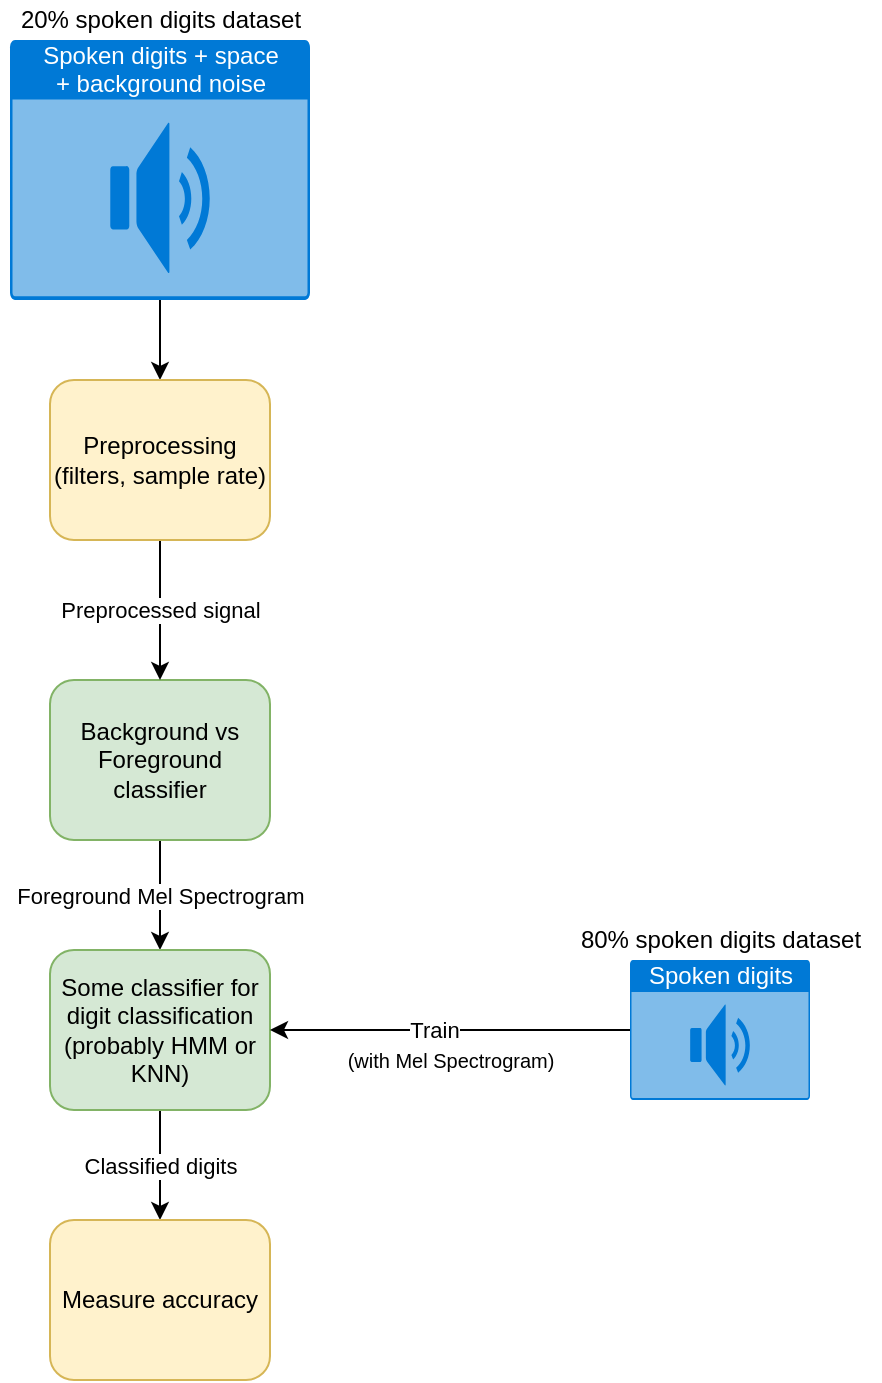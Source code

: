<mxfile>
    <diagram id="d9GXOmLdC2NPShglwzjh" name="Page-1">
        <mxGraphModel dx="1161" dy="771" grid="1" gridSize="10" guides="1" tooltips="1" connect="1" arrows="1" fold="1" page="1" pageScale="1" pageWidth="850" pageHeight="1100" background="#ffffff" math="0" shadow="0">
            <root>
                <mxCell id="0"/>
                <mxCell id="1" parent="0"/>
                <mxCell id="kt_7THOywHMBP3y1z7LV-13" style="edgeStyle=orthogonalEdgeStyle;rounded=0;orthogonalLoop=1;jettySize=auto;html=1;entryX=0.5;entryY=0;entryDx=0;entryDy=0;strokeColor=#000000;" parent="1" source="kt_7THOywHMBP3y1z7LV-1" target="kt_7THOywHMBP3y1z7LV-12" edge="1">
                    <mxGeometry relative="1" as="geometry"/>
                </mxCell>
                <mxCell id="kt_7THOywHMBP3y1z7LV-1" value="&lt;div&gt;Spoken digits + space&lt;/div&gt;&lt;div&gt; + background noise&lt;/div&gt;" style="html=1;strokeColor=none;fillColor=#0079D6;labelPosition=center;verticalLabelPosition=middle;verticalAlign=top;align=center;fontSize=12;outlineConnect=0;spacingTop=-6;fontColor=#FFFFFF;sketch=0;shape=mxgraph.sitemap.audio;" parent="1" vertex="1">
                    <mxGeometry x="220" y="110" width="150" height="130" as="geometry"/>
                </mxCell>
                <mxCell id="kt_7THOywHMBP3y1z7LV-17" value="&lt;font color=&quot;#000000&quot; style=&quot;background-color: rgb(255 , 255 , 255)&quot;&gt;Foreground Mel Spectrogram&lt;/font&gt;" style="edgeStyle=orthogonalEdgeStyle;rounded=0;orthogonalLoop=1;jettySize=auto;html=1;strokeColor=#000000;" parent="1" source="kt_7THOywHMBP3y1z7LV-3" target="kt_7THOywHMBP3y1z7LV-6" edge="1">
                    <mxGeometry relative="1" as="geometry"/>
                </mxCell>
                <mxCell id="kt_7THOywHMBP3y1z7LV-3" value="&lt;font color=&quot;#000000&quot;&gt;Background vs Foreground classifier&lt;/font&gt;" style="rounded=1;whiteSpace=wrap;html=1;fillColor=#d5e8d4;strokeColor=#82b366;" parent="1" vertex="1">
                    <mxGeometry x="240" y="430" width="110" height="80" as="geometry"/>
                </mxCell>
                <mxCell id="kt_7THOywHMBP3y1z7LV-5" value="&lt;font color=&quot;#000000&quot;&gt;20% spoken digits dataset&lt;/font&gt;" style="text;html=1;align=center;verticalAlign=middle;resizable=0;points=[];autosize=1;strokeColor=none;fillColor=none;" parent="1" vertex="1">
                    <mxGeometry x="215" y="90" width="160" height="20" as="geometry"/>
                </mxCell>
                <mxCell id="kt_7THOywHMBP3y1z7LV-18" value="&lt;font color=&quot;#000000&quot; style=&quot;background-color: rgb(255 , 255 , 255)&quot;&gt;Classified digits&lt;/font&gt;" style="edgeStyle=orthogonalEdgeStyle;rounded=0;orthogonalLoop=1;jettySize=auto;html=1;strokeColor=#000000;" parent="1" source="kt_7THOywHMBP3y1z7LV-6" target="kt_7THOywHMBP3y1z7LV-15" edge="1">
                    <mxGeometry relative="1" as="geometry">
                        <Array as="points">
                            <mxPoint x="295" y="675"/>
                            <mxPoint x="295" y="675"/>
                        </Array>
                    </mxGeometry>
                </mxCell>
                <mxCell id="kt_7THOywHMBP3y1z7LV-6" value="&lt;font color=&quot;#000000&quot;&gt;Some classifier for digit classification (probably HMM or KNN)&lt;/font&gt;" style="rounded=1;whiteSpace=wrap;html=1;fillColor=#d5e8d4;strokeColor=#82b366;" parent="1" vertex="1">
                    <mxGeometry x="240" y="565" width="110" height="80" as="geometry"/>
                </mxCell>
                <mxCell id="kt_7THOywHMBP3y1z7LV-10" style="edgeStyle=orthogonalEdgeStyle;rounded=0;orthogonalLoop=1;jettySize=auto;html=1;entryX=1;entryY=0.5;entryDx=0;entryDy=0;strokeColor=#000000;" parent="1" source="kt_7THOywHMBP3y1z7LV-8" target="kt_7THOywHMBP3y1z7LV-6" edge="1">
                    <mxGeometry relative="1" as="geometry"/>
                </mxCell>
                <mxCell id="kt_7THOywHMBP3y1z7LV-11" value="Train" style="edgeLabel;html=1;align=center;verticalAlign=middle;resizable=0;points=[];fontColor=#000000;labelBackgroundColor=#FFFFFF;" parent="kt_7THOywHMBP3y1z7LV-10" vertex="1" connectable="0">
                    <mxGeometry x="0.289" relative="1" as="geometry">
                        <mxPoint x="18" as="offset"/>
                    </mxGeometry>
                </mxCell>
                <mxCell id="kt_7THOywHMBP3y1z7LV-8" value="&lt;div&gt;Spoken digits&lt;/div&gt;" style="html=1;strokeColor=none;fillColor=#0079D6;labelPosition=center;verticalLabelPosition=middle;verticalAlign=top;align=center;fontSize=12;outlineConnect=0;spacingTop=-6;fontColor=#FFFFFF;sketch=0;shape=mxgraph.sitemap.audio;" parent="1" vertex="1">
                    <mxGeometry x="530" y="570" width="90" height="70" as="geometry"/>
                </mxCell>
                <mxCell id="kt_7THOywHMBP3y1z7LV-9" value="&lt;font color=&quot;#000000&quot;&gt;80% spoken digits dataset&lt;/font&gt;" style="text;html=1;align=center;verticalAlign=middle;resizable=0;points=[];autosize=1;strokeColor=none;fillColor=none;" parent="1" vertex="1">
                    <mxGeometry x="495" y="550" width="160" height="20" as="geometry"/>
                </mxCell>
                <mxCell id="kt_7THOywHMBP3y1z7LV-14" value="&lt;font color=&quot;#000000&quot; style=&quot;background-color: rgb(255 , 255 , 255)&quot;&gt;Preprocessed signal&lt;/font&gt;" style="edgeStyle=orthogonalEdgeStyle;rounded=0;orthogonalLoop=1;jettySize=auto;html=1;strokeColor=#000000;" parent="1" source="kt_7THOywHMBP3y1z7LV-12" target="kt_7THOywHMBP3y1z7LV-3" edge="1">
                    <mxGeometry relative="1" as="geometry"/>
                </mxCell>
                <mxCell id="kt_7THOywHMBP3y1z7LV-12" value="&lt;div&gt;&lt;font color=&quot;#000000&quot;&gt;Preprocessing&lt;/font&gt;&lt;/div&gt;&lt;div&gt;&lt;font color=&quot;#000000&quot;&gt;(filters, sample rate)&lt;/font&gt;&lt;br&gt;&lt;/div&gt;" style="rounded=1;whiteSpace=wrap;html=1;fillColor=#fff2cc;strokeColor=#d6b656;glass=0;sketch=0;" parent="1" vertex="1">
                    <mxGeometry x="240" y="280" width="110" height="80" as="geometry"/>
                </mxCell>
                <mxCell id="kt_7THOywHMBP3y1z7LV-15" value="&lt;font color=&quot;#000000&quot;&gt;Measure accuracy&lt;/font&gt;" style="rounded=1;whiteSpace=wrap;html=1;fillColor=#fff2cc;strokeColor=#d6b656;" parent="1" vertex="1">
                    <mxGeometry x="240" y="700" width="110" height="80" as="geometry"/>
                </mxCell>
                <mxCell id="kt_7THOywHMBP3y1z7LV-19" value="(with Mel Spectrogram)" style="text;html=1;align=center;verticalAlign=middle;resizable=0;points=[];autosize=1;strokeColor=none;fillColor=none;fontSize=10;fontColor=#000000;" parent="1" vertex="1">
                    <mxGeometry x="380" y="610" width="120" height="20" as="geometry"/>
                </mxCell>
            </root>
        </mxGraphModel>
    </diagram>
</mxfile>